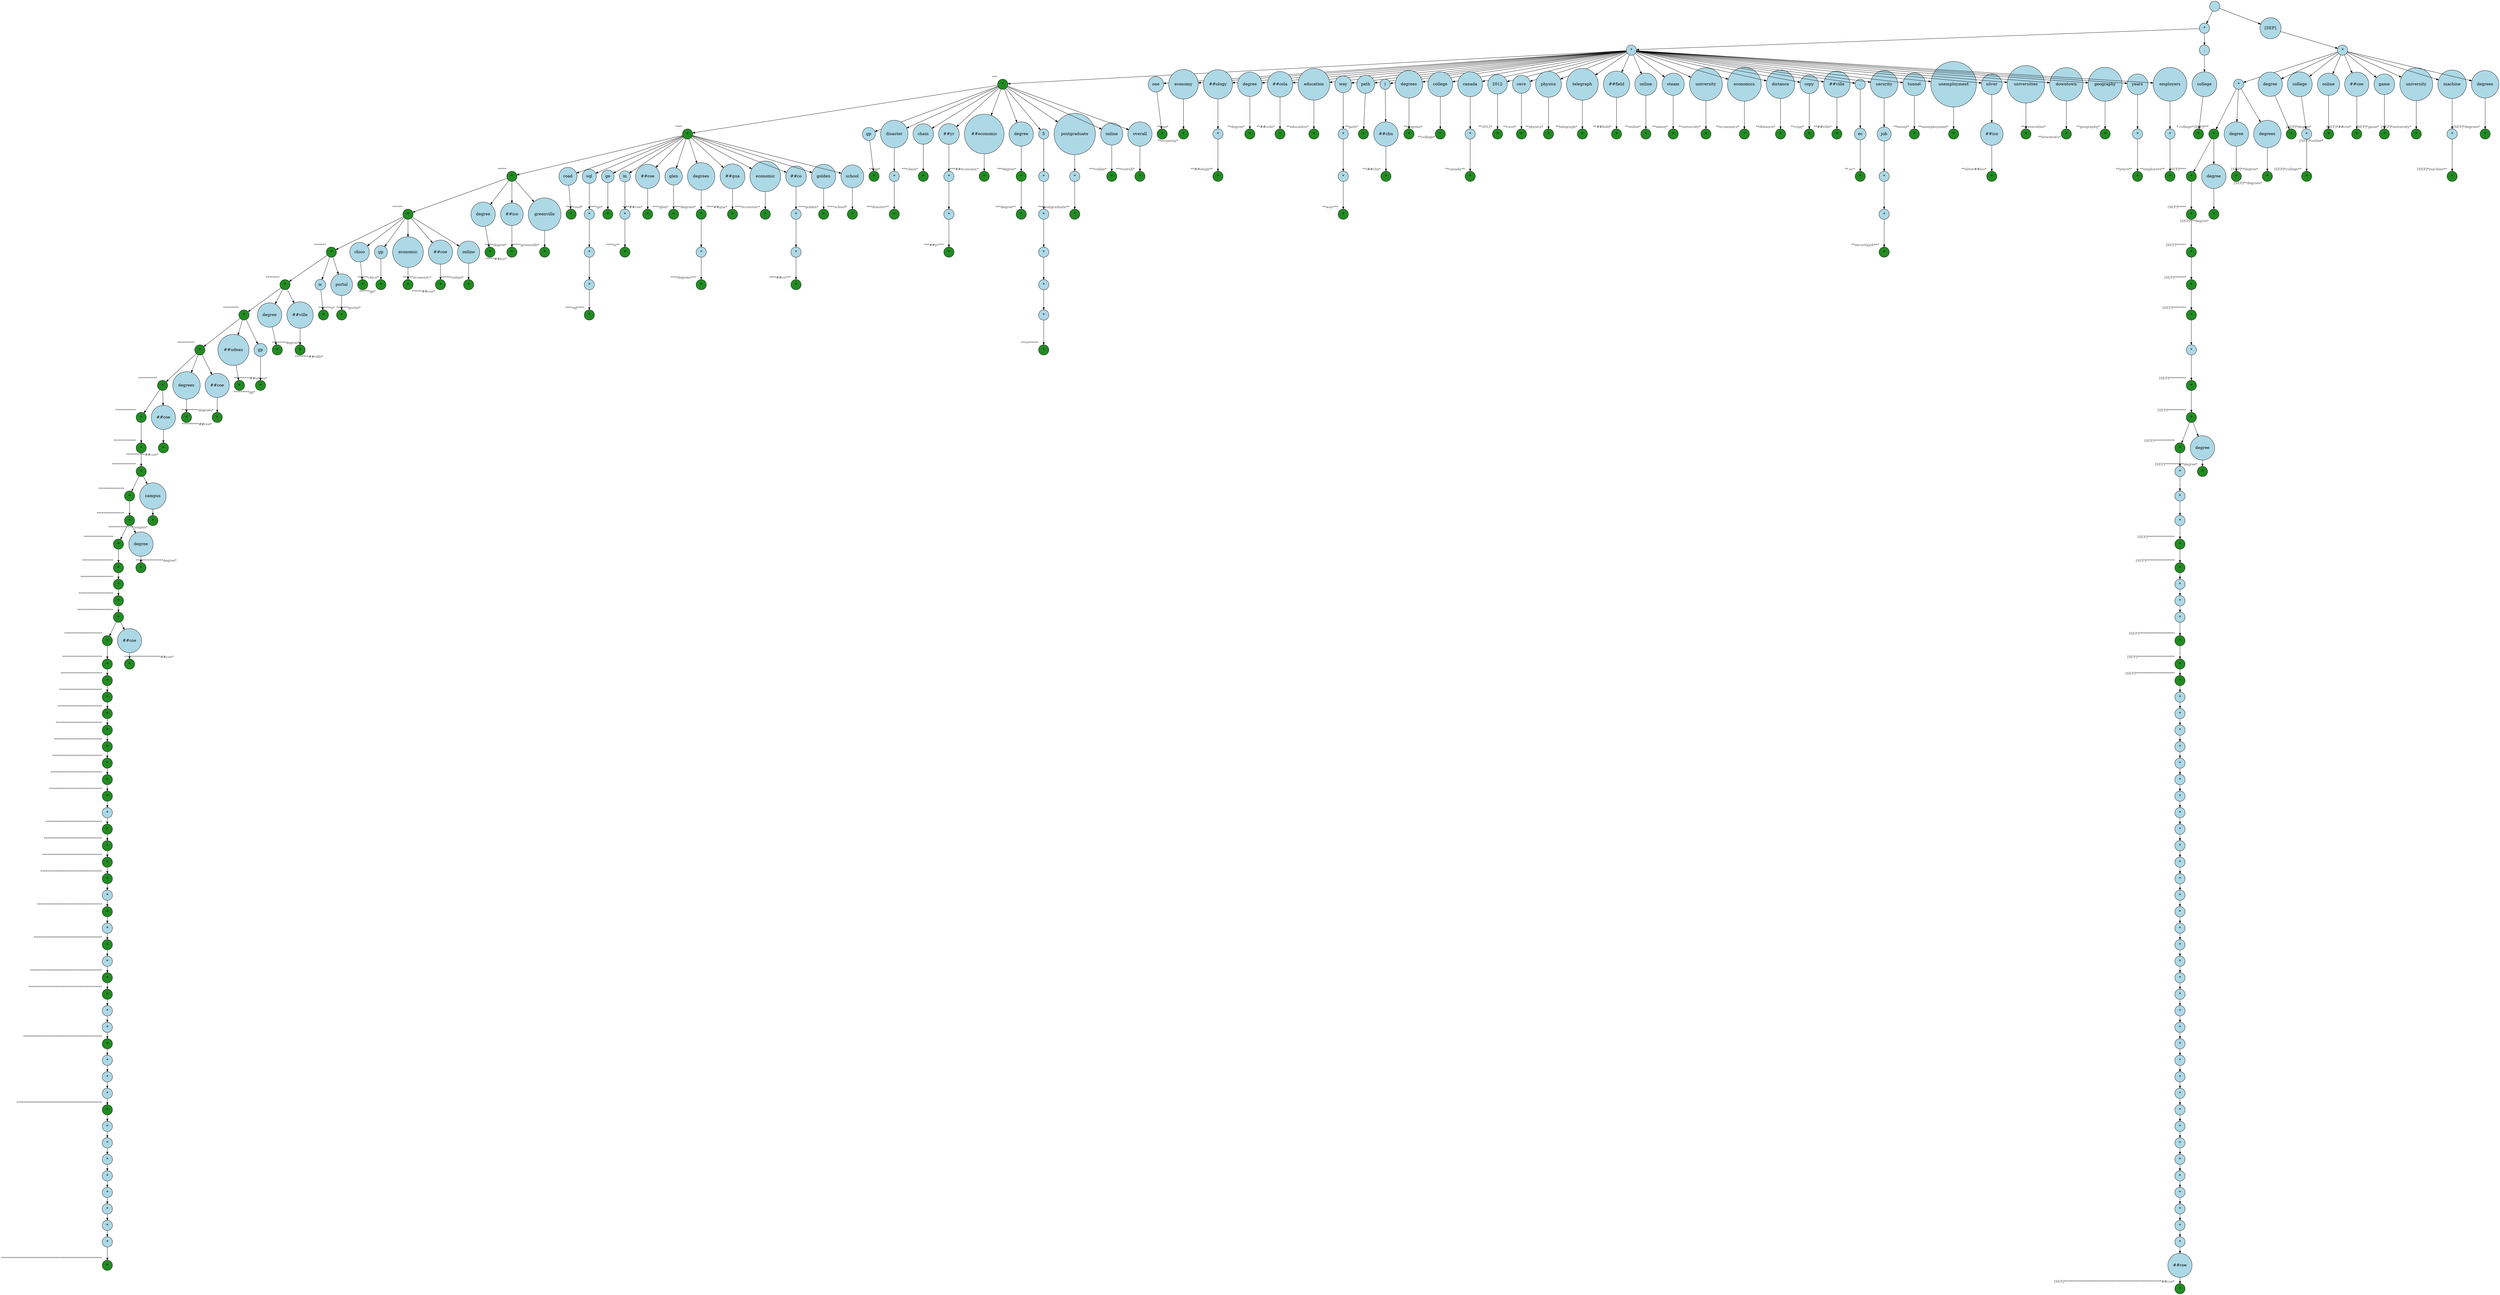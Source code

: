 digraph {
graph [
  nodesep=0.25,
  ranksep=0.3,
  splines=line
];
node [
  style=filled,
  fillcolor=lightblue,
  shape=circle
];
edge [
  arrowsize=0.8,
  color=black
];

94024784723152 [
  label=""
];
94024784762504 [
  label="*"
];
139881494798976 [
  label="*"
];
139881494805504 [
  label="*"
  xlabel=<<FONT COLOR="grey25" POINT-SIZE="12">***</FONT>>
  fillcolor="forestgreen"
  color="black"
];
139881494801184 [
  label="*"
  xlabel=<<FONT COLOR="grey25" POINT-SIZE="12">****</FONT>>
  fillcolor="forestgreen"
  color="black"
];
139886418102384 [
  label="*"
  xlabel=<<FONT COLOR="grey25" POINT-SIZE="12">*****</FONT>>
  fillcolor="forestgreen"
  color="black"
];
139880128942688 [
  label="*"
  xlabel=<<FONT COLOR="grey25" POINT-SIZE="12">******</FONT>>
  fillcolor="forestgreen"
  color="black"
];
139880128939616 [
  label="*"
  xlabel=<<FONT COLOR="grey25" POINT-SIZE="12">*******</FONT>>
  fillcolor="forestgreen"
  color="black"
];
139881863052656 [
  label="*"
  xlabel=<<FONT COLOR="grey25" POINT-SIZE="12">********</FONT>>
  fillcolor="forestgreen"
  color="black"
];
139881863045808 [
  label="*"
  xlabel=<<FONT COLOR="grey25" POINT-SIZE="12">*********</FONT>>
  fillcolor="forestgreen"
  color="black"
];
139881863041840 [
  label="*"
  xlabel=<<FONT COLOR="grey25" POINT-SIZE="12">**********</FONT>>
  fillcolor="forestgreen"
  color="black"
];
139881863038192 [
  label="*"
  xlabel=<<FONT COLOR="grey25" POINT-SIZE="12">***********</FONT>>
  fillcolor="forestgreen"
  color="black"
];
139881863053168 [
  label="*"
  xlabel=<<FONT COLOR="grey25" POINT-SIZE="12">************</FONT>>
  fillcolor="forestgreen"
  color="black"
];
139881863051376 [
  label="*"
  xlabel=<<FONT COLOR="grey25" POINT-SIZE="12">*************</FONT>>
  fillcolor="forestgreen"
  color="black"
];
139881863043696 [
  label="*"
  xlabel=<<FONT COLOR="grey25" POINT-SIZE="12">**************</FONT>>
  fillcolor="forestgreen"
  color="black"
];
139881863050032 [
  label="*"
  xlabel=<<FONT COLOR="grey25" POINT-SIZE="12">***************</FONT>>
  fillcolor="forestgreen"
  color="black"
];
139881863047472 [
  label="*"
  xlabel=<<FONT COLOR="grey25" POINT-SIZE="12">****************</FONT>>
  fillcolor="forestgreen"
  color="black"
];
139881863039984 [
  label="*"
  xlabel=<<FONT COLOR="grey25" POINT-SIZE="12">*****************</FONT>>
  fillcolor="forestgreen"
  color="black"
];
139881863041776 [
  label="*"
  xlabel=<<FONT COLOR="grey25" POINT-SIZE="12">******************</FONT>>
  fillcolor="forestgreen"
  color="black"
];
139881863050736 [
  label="*"
  xlabel=<<FONT COLOR="grey25" POINT-SIZE="12">*******************</FONT>>
  fillcolor="forestgreen"
  color="black"
];
139881863045552 [
  label="*"
  xlabel=<<FONT COLOR="grey25" POINT-SIZE="12">********************</FONT>>
  fillcolor="forestgreen"
  color="black"
];
139881863052592 [
  label="*"
  xlabel=<<FONT COLOR="grey25" POINT-SIZE="12">*********************</FONT>>
  fillcolor="forestgreen"
  color="black"
];
139881863051696 [
  label="*"
  xlabel=<<FONT COLOR="grey25" POINT-SIZE="12">**********************</FONT>>
  fillcolor="forestgreen"
  color="black"
];
139881863406896 [
  label="*"
  xlabel=<<FONT COLOR="grey25" POINT-SIZE="12">***********************</FONT>>
  fillcolor="forestgreen"
  color="black"
];
139881494375568 [
  label="*"
  xlabel=<<FONT COLOR="grey25" POINT-SIZE="12">************************</FONT>>
  fillcolor="forestgreen"
  color="black"
];
139881494371248 [
  label="*"
  xlabel=<<FONT COLOR="grey25" POINT-SIZE="12">*************************</FONT>>
  fillcolor="forestgreen"
  color="black"
];
139881494370528 [
  label="*"
  xlabel=<<FONT COLOR="grey25" POINT-SIZE="12">**************************</FONT>>
  fillcolor="forestgreen"
  color="black"
];
139881494370928 [
  label="*"
  xlabel=<<FONT COLOR="grey25" POINT-SIZE="12">***************************</FONT>>
  fillcolor="forestgreen"
  color="black"
];
139881494378448 [
  label="*"
  xlabel=<<FONT COLOR="grey25" POINT-SIZE="12">****************************</FONT>>
  fillcolor="forestgreen"
  color="black"
];
139881494371168 [
  label="*"
  xlabel=<<FONT COLOR="grey25" POINT-SIZE="12">*****************************</FONT>>
  fillcolor="forestgreen"
  color="black"
];
139881494373488 [
  label="*"
  xlabel=<<FONT COLOR="grey25" POINT-SIZE="12">******************************</FONT>>
  fillcolor="forestgreen"
  color="black"
];
139881494379168 [
  label="*"
  xlabel=<<FONT COLOR="grey25" POINT-SIZE="12">*******************************</FONT>>
  fillcolor="forestgreen"
  color="black"
];
139881494372608 [
  label="*"
];
139881494364288 [
  label="*"
  xlabel=<<FONT COLOR="grey25" POINT-SIZE="12">*********************************</FONT>>
  fillcolor="forestgreen"
  color="black"
];
139881494365408 [
  label="*"
  xlabel=<<FONT COLOR="grey25" POINT-SIZE="12">**********************************</FONT>>
  fillcolor="forestgreen"
  color="black"
];
139881494370768 [
  label="*"
  xlabel=<<FONT COLOR="grey25" POINT-SIZE="12">***********************************</FONT>>
  fillcolor="forestgreen"
  color="black"
];
139881494377888 [
  label="*"
  xlabel=<<FONT COLOR="grey25" POINT-SIZE="12">************************************</FONT>>
  fillcolor="forestgreen"
  color="black"
];
139881494367648 [
  label="*"
];
139881494378608 [
  label="*"
  xlabel=<<FONT COLOR="grey25" POINT-SIZE="12">**************************************</FONT>>
  fillcolor="forestgreen"
  color="black"
];
139881494377168 [
  label="*"
];
139883797610736 [
  label="*"
  xlabel=<<FONT COLOR="grey25" POINT-SIZE="12">****************************************</FONT>>
  fillcolor="forestgreen"
  color="black"
];
139883797611984 [
  label="*"
];
139883797619952 [
  label="*"
  xlabel=<<FONT COLOR="grey25" POINT-SIZE="12">******************************************</FONT>>
  fillcolor="forestgreen"
  color="black"
];
139870490232752 [
  label="*"
  xlabel=<<FONT COLOR="grey25" POINT-SIZE="12">*******************************************</FONT>>
  fillcolor="forestgreen"
  color="black"
];
139870490236976 [
  label="*"
];
139870490243600 [
  label="*"
];
139870490243696 [
  label="*"
  xlabel=<<FONT COLOR="grey25" POINT-SIZE="12">**********************************************</FONT>>
  fillcolor="forestgreen"
  color="black"
];
139870490233808 [
  label="*"
];
139870490232848 [
  label="*"
];
139870490232656 [
  label="*"
];
139870490239088 [
  label="*"
  xlabel=<<FONT COLOR="grey25" POINT-SIZE="12">**************************************************</FONT>>
  fillcolor="forestgreen"
  color="black"
];
139870490233328 [
  label="*"
];
139870490232272 [
  label="*"
];
139870490246384 [
  label="*"
];
139870490231408 [
  label="*"
];
139870490231984 [
  label="*"
];
139883797605248 [
  label="*"
];
139883797609056 [
  label="*"
];
139883797606928 [
  label="*"
];
139883797595728 [
  label="*"
  xlabel=<<FONT COLOR="grey25" POINT-SIZE="12">***********************************************************</FONT>>
  fillcolor="forestgreen"
  color="black"
];
139881494377008 [
  label="##coe"
];
139881494366688 [
  label="*"
  xlabel=<<FONT COLOR="grey25" POINT-SIZE="12">*********************##coe*</FONT>>
  fillcolor="forestgreen"
  color="black"
];
139881863410544 [
  label="degree"
];
139881863398128 [
  label="*"
  xlabel=<<FONT COLOR="grey25" POINT-SIZE="12">****************degree*</FONT>>
  fillcolor="forestgreen"
  color="black"
];
139881863400368 [
  label="campus"
];
139881863412016 [
  label="*"
  xlabel=<<FONT COLOR="grey25" POINT-SIZE="12">**************campus*</FONT>>
  fillcolor="forestgreen"
  color="black"
];
139881863397872 [
  label="##coe"
];
139881863406448 [
  label="*"
  xlabel=<<FONT COLOR="grey25" POINT-SIZE="12">***********##coe*</FONT>>
  fillcolor="forestgreen"
  color="black"
];
139881863400432 [
  label="degrees"
];
139881863408816 [
  label="*"
  xlabel=<<FONT COLOR="grey25" POINT-SIZE="12">**********degrees*</FONT>>
  fillcolor="forestgreen"
  color="black"
];
139881863407984 [
  label="##coe"
];
139881863413424 [
  label="*"
  xlabel=<<FONT COLOR="grey25" POINT-SIZE="12">**********##coe*</FONT>>
  fillcolor="forestgreen"
  color="black"
];
139881863409264 [
  label="##udeau"
];
139881863402608 [
  label="*"
  xlabel=<<FONT COLOR="grey25" POINT-SIZE="12">*********##udeau*</FONT>>
  fillcolor="forestgreen"
  color="black"
];
139881863397552 [
  label="gp"
];
139881863409968 [
  label="*"
  xlabel=<<FONT COLOR="grey25" POINT-SIZE="12">*********gp*</FONT>>
  fillcolor="forestgreen"
  color="black"
];
139881863404528 [
  label="degree"
];
139881863399152 [
  label="*"
  xlabel=<<FONT COLOR="grey25" POINT-SIZE="12">********degree*</FONT>>
  fillcolor="forestgreen"
  color="black"
];
139881863408688 [
  label="##ville"
];
139881863406320 [
  label="*"
  xlabel=<<FONT COLOR="grey25" POINT-SIZE="12">********##ville*</FONT>>
  fillcolor="forestgreen"
  color="black"
];
139881863404336 [
  label="is"
];
139881863410736 [
  label="*"
  xlabel=<<FONT COLOR="grey25" POINT-SIZE="12">*******is*</FONT>>
  fillcolor="forestgreen"
  color="black"
];
139881863398704 [
  label="portal"
];
139881863400496 [
  label="*"
  xlabel=<<FONT COLOR="grey25" POINT-SIZE="12">*******portal*</FONT>>
  fillcolor="forestgreen"
  color="black"
];
139881863400944 [
  label="chico"
];
139881863401904 [
  label="*"
  xlabel=<<FONT COLOR="grey25" POINT-SIZE="12">******chico*</FONT>>
  fillcolor="forestgreen"
  color="black"
];
139881863411440 [
  label="gp"
];
139881863403248 [
  label="*"
  xlabel=<<FONT COLOR="grey25" POINT-SIZE="12">******gp*</FONT>>
  fillcolor="forestgreen"
  color="black"
];
139881863399408 [
  label="economic"
];
139881863406192 [
  label="*"
  xlabel=<<FONT COLOR="grey25" POINT-SIZE="12">******economic*</FONT>>
  fillcolor="forestgreen"
  color="black"
];
139881863398512 [
  label="##coe"
];
139881863412976 [
  label="*"
  xlabel=<<FONT COLOR="grey25" POINT-SIZE="12">******##coe*</FONT>>
  fillcolor="forestgreen"
  color="black"
];
139881863399728 [
  label="online"
];
139881863410288 [
  label="*"
  xlabel=<<FONT COLOR="grey25" POINT-SIZE="12">******online*</FONT>>
  fillcolor="forestgreen"
  color="black"
];
139881863398320 [
  label="degree"
];
139881863407344 [
  label="*"
  xlabel=<<FONT COLOR="grey25" POINT-SIZE="12">*****degree*</FONT>>
  fillcolor="forestgreen"
  color="black"
];
139881863409072 [
  label="##ico"
];
139881863412656 [
  label="*"
  xlabel=<<FONT COLOR="grey25" POINT-SIZE="12">*****##ico*</FONT>>
  fillcolor="forestgreen"
  color="black"
];
139881863404720 [
  label="greenville"
];
139881863404912 [
  label="*"
  xlabel=<<FONT COLOR="grey25" POINT-SIZE="12">*****greenville*</FONT>>
  fillcolor="forestgreen"
  color="black"
];
139881863408368 [
  label="road"
];
139881863401008 [
  label="*"
  xlabel=<<FONT COLOR="grey25" POINT-SIZE="12">****road*</FONT>>
  fillcolor="forestgreen"
  color="black"
];
139881482231728 [
  label="sql"
];
139881863410160 [
  label="*"
];
139881863402416 [
  label="*"
];
139881863407920 [
  label="*"
];
139881863413680 [
  label="*"
  xlabel=<<FONT COLOR="grey25" POINT-SIZE="12">****sql****</FONT>>
  fillcolor="forestgreen"
  color="black"
];
139881482232064 [
  label="ge"
];
139881482234080 [
  label="*"
  xlabel=<<FONT COLOR="grey25" POINT-SIZE="12">****ge*</FONT>>
  fillcolor="forestgreen"
  color="black"
];
139881482234176 [
  label="in"
];
139881482237632 [
  label="*"
];
139881863397680 [
  label="*"
  xlabel=<<FONT COLOR="grey25" POINT-SIZE="12">****in**</FONT>>
  fillcolor="forestgreen"
  color="black"
];
139881863410928 [
  label="##coe"
];
139881863400688 [
  label="*"
  xlabel=<<FONT COLOR="grey25" POINT-SIZE="12">****##coe*</FONT>>
  fillcolor="forestgreen"
  color="black"
];
139881863398256 [
  label="glen"
];
139881863411312 [
  label="*"
  xlabel=<<FONT COLOR="grey25" POINT-SIZE="12">****glen*</FONT>>
  fillcolor="forestgreen"
  color="black"
];
139881863412144 [
  label="degrees"
];
139881862358896 [
  label="*"
  xlabel=<<FONT COLOR="grey25" POINT-SIZE="12">****degrees*</FONT>>
  fillcolor="forestgreen"
  color="black"
];
139881862359472 [
  label="*"
];
139881862351984 [
  label="*"
  xlabel=<<FONT COLOR="grey25" POINT-SIZE="12">****degrees***</FONT>>
  fillcolor="forestgreen"
  color="black"
];
139881862352688 [
  label="##gua"
];
139881862356592 [
  label="*"
  xlabel=<<FONT COLOR="grey25" POINT-SIZE="12">****##gua*</FONT>>
  fillcolor="forestgreen"
  color="black"
];
139881862352816 [
  label="economic"
];
139881862363888 [
  label="*"
  xlabel=<<FONT COLOR="grey25" POINT-SIZE="12">****economic*</FONT>>
  fillcolor="forestgreen"
  color="black"
];
139881862350768 [
  label="##co"
];
139881862350064 [
  label="*"
];
139881862359728 [
  label="*"
];
139881862364336 [
  label="*"
  xlabel=<<FONT COLOR="grey25" POINT-SIZE="12">****##co***</FONT>>
  fillcolor="forestgreen"
  color="black"
];
139881862362608 [
  label="golden"
];
139881862358512 [
  label="*"
  xlabel=<<FONT COLOR="grey25" POINT-SIZE="12">****golden*</FONT>>
  fillcolor="forestgreen"
  color="black"
];
139881862362928 [
  label="school"
];
139881862353840 [
  label="*"
  xlabel=<<FONT COLOR="grey25" POINT-SIZE="12">****school*</FONT>>
  fillcolor="forestgreen"
  color="black"
];
139883814481632 [
  label="gp"
];
139881482226640 [
  label="*"
  xlabel=<<FONT COLOR="grey25" POINT-SIZE="12">***gp*</FONT>>
  fillcolor="forestgreen"
  color="black"
];
139881862364016 [
  label="disaster"
];
139881862362736 [
  label="*"
];
139881862352304 [
  label="*"
  xlabel=<<FONT COLOR="grey25" POINT-SIZE="12">***disaster**</FONT>>
  fillcolor="forestgreen"
  color="black"
];
139881862357872 [
  label="chain"
];
139881862361328 [
  label="*"
  xlabel=<<FONT COLOR="grey25" POINT-SIZE="12">***chain*</FONT>>
  fillcolor="forestgreen"
  color="black"
];
139881482224720 [
  label="##yr"
];
139881862354288 [
  label="*"
];
139881862351024 [
  label="*"
];
139881862350704 [
  label="*"
  xlabel=<<FONT COLOR="grey25" POINT-SIZE="12">***##yr***</FONT>>
  fillcolor="forestgreen"
  color="black"
];
139881862362992 [
  label="##economic"
];
139881862351856 [
  label="*"
  xlabel=<<FONT COLOR="grey25" POINT-SIZE="12">***##economic*</FONT>>
  fillcolor="forestgreen"
  color="black"
];
139881862353008 [
  label="degree"
];
139881862350128 [
  label="*"
  xlabel=<<FONT COLOR="grey25" POINT-SIZE="12">***degree*</FONT>>
  fillcolor="forestgreen"
  color="black"
];
139881862364976 [
  label="*"
  xlabel=<<FONT COLOR="grey25" POINT-SIZE="12">***degree**</FONT>>
  fillcolor="forestgreen"
  color="black"
];
139881482237536 [
  label="5"
];
139881482235520 [
  label="*"
];
139881482234704 [
  label="*"
];
139881482234368 [
  label="*"
];
139881862360112 [
  label="*"
];
139881862356400 [
  label="*"
];
139881862364528 [
  label="*"
  xlabel=<<FONT COLOR="grey25" POINT-SIZE="12">***5******</FONT>>
  fillcolor="forestgreen"
  color="black"
];
139881862356208 [
  label="postgraduate"
];
139881862356336 [
  label="*"
];
139881862354032 [
  label="*"
  xlabel=<<FONT COLOR="grey25" POINT-SIZE="12">***postgraduate**</FONT>>
  fillcolor="forestgreen"
  color="black"
];
139881862356848 [
  label="online"
];
139881862360496 [
  label="*"
  xlabel=<<FONT COLOR="grey25" POINT-SIZE="12">***online*</FONT>>
  fillcolor="forestgreen"
  color="black"
];
139881862359664 [
  label="overall"
];
139881862357104 [
  label="*"
  xlabel=<<FONT COLOR="grey25" POINT-SIZE="12">***overall*</FONT>>
  fillcolor="forestgreen"
  color="black"
];
139881494799120 [
  label="one"
];
139881482237392 [
  label="*"
  xlabel=<<FONT COLOR="grey25" POINT-SIZE="12">**one*</FONT>>
  fillcolor="forestgreen"
  color="black"
];
139881862351664 [
  label="economy"
];
139881862349488 [
  label="*"
  xlabel=<<FONT COLOR="grey25" POINT-SIZE="12">**economy*</FONT>>
  fillcolor="forestgreen"
  color="black"
];
139881862364848 [
  label="##ology"
];
139881862353648 [
  label="*"
];
139881862361968 [
  label="*"
  xlabel=<<FONT COLOR="grey25" POINT-SIZE="12">**##ology**</FONT>>
  fillcolor="forestgreen"
  color="black"
];
139881862359408 [
  label="degree"
];
139881862354864 [
  label="*"
  xlabel=<<FONT COLOR="grey25" POINT-SIZE="12">**degree*</FONT>>
  fillcolor="forestgreen"
  color="black"
];
139881862353968 [
  label="##cola"
];
139881862356080 [
  label="*"
  xlabel=<<FONT COLOR="grey25" POINT-SIZE="12">**##cola*</FONT>>
  fillcolor="forestgreen"
  color="black"
];
139881862349744 [
  label="education"
];
139881862360752 [
  label="*"
  xlabel=<<FONT COLOR="grey25" POINT-SIZE="12">**education*</FONT>>
  fillcolor="forestgreen"
  color="black"
];
139881494594784 [
  label="way"
];
139881494594064 [
  label="*"
];
139881494595888 [
  label="*"
];
139881862357232 [
  label="*"
  xlabel=<<FONT COLOR="grey25" POINT-SIZE="12">**way***</FONT>>
  fillcolor="forestgreen"
  color="black"
];
139881494596128 [
  label="path"
];
139881494598576 [
  label="*"
  xlabel=<<FONT COLOR="grey25" POINT-SIZE="12">**path*</FONT>>
  fillcolor="forestgreen"
  color="black"
];
139881494595984 [
  label=")"
];
139881862364784 [
  label="##chu"
];
139881862359920 [
  label="*"
  xlabel=<<FONT COLOR="grey25" POINT-SIZE="12">**)##chu*</FONT>>
  fillcolor="forestgreen"
  color="black"
];
139881862362352 [
  label="degrees"
];
139881862359536 [
  label="*"
  xlabel=<<FONT COLOR="grey25" POINT-SIZE="12">**degrees*</FONT>>
  fillcolor="forestgreen"
  color="black"
];
139881862353328 [
  label="college"
];
139881862350896 [
  label="*"
  xlabel=<<FONT COLOR="grey25" POINT-SIZE="12">**college*</FONT>>
  fillcolor="forestgreen"
  color="black"
];
139881862355120 [
  label="canada"
];
139881862355056 [
  label="*"
];
139881862355184 [
  label="*"
  xlabel=<<FONT COLOR="grey25" POINT-SIZE="12">**canada**</FONT>>
  fillcolor="forestgreen"
  color="black"
];
139881494603184 [
  label="2012"
];
139881494603616 [
  label="*"
  xlabel=<<FONT COLOR="grey25" POINT-SIZE="12">**2012*</FONT>>
  fillcolor="forestgreen"
  color="black"
];
139881494602080 [
  label="cave"
];
139881494602944 [
  label="*"
  xlabel=<<FONT COLOR="grey25" POINT-SIZE="12">**cave*</FONT>>
  fillcolor="forestgreen"
  color="black"
];
139881862362672 [
  label="physics"
];
139881862360240 [
  label="*"
  xlabel=<<FONT COLOR="grey25" POINT-SIZE="12">**physics*</FONT>>
  fillcolor="forestgreen"
  color="black"
];
139881862355952 [
  label="telegraph"
];
139881862351408 [
  label="*"
  xlabel=<<FONT COLOR="grey25" POINT-SIZE="12">**telegraph*</FONT>>
  fillcolor="forestgreen"
  color="black"
];
139881862363184 [
  label="##field"
];
139881862364720 [
  label="*"
  xlabel=<<FONT COLOR="grey25" POINT-SIZE="12">**##field*</FONT>>
  fillcolor="forestgreen"
  color="black"
];
139881862362416 [
  label="online"
];
139881862354928 [
  label="*"
  xlabel=<<FONT COLOR="grey25" POINT-SIZE="12">**online*</FONT>>
  fillcolor="forestgreen"
  color="black"
];
139881494596704 [
  label="steam"
];
139881862357936 [
  label="*"
  xlabel=<<FONT COLOR="grey25" POINT-SIZE="12">**steam*</FONT>>
  fillcolor="forestgreen"
  color="black"
];
139881862352752 [
  label="university"
];
139877758357744 [
  label="*"
  xlabel=<<FONT COLOR="grey25" POINT-SIZE="12">**university*</FONT>>
  fillcolor="forestgreen"
  color="black"
];
139877758359600 [
  label="economics"
];
139877758359024 [
  label="*"
  xlabel=<<FONT COLOR="grey25" POINT-SIZE="12">**economics*</FONT>>
  fillcolor="forestgreen"
  color="black"
];
139877758356784 [
  label="distance"
];
139877758354928 [
  label="*"
  xlabel=<<FONT COLOR="grey25" POINT-SIZE="12">**distance*</FONT>>
  fillcolor="forestgreen"
  color="black"
];
139881494596608 [
  label="copy"
];
139881494599920 [
  label="*"
  xlabel=<<FONT COLOR="grey25" POINT-SIZE="12">**copy*</FONT>>
  fillcolor="forestgreen"
  color="black"
];
139877758369456 [
  label="##ville"
];
139877758353840 [
  label="*"
  xlabel=<<FONT COLOR="grey25" POINT-SIZE="12">**##ville*</FONT>>
  fillcolor="forestgreen"
  color="black"
];
139881494607120 [
  label="."
];
139881494605584 [
  label="ec"
];
139881494606160 [
  label="*"
  xlabel=<<FONT COLOR="grey25" POINT-SIZE="12">**.ec*</FONT>>
  fillcolor="forestgreen"
  color="black"
];
139877758367984 [
  label="security"
];
139877758366960 [
  label="job"
];
139877758355504 [
  label="*"
];
139877758356592 [
  label="*"
];
139877758367280 [
  label="*"
  xlabel=<<FONT COLOR="grey25" POINT-SIZE="12">**securityjob***</FONT>>
  fillcolor="forestgreen"
  color="black"
];
139877758354160 [
  label="tunnel"
];
139877758357296 [
  label="*"
  xlabel=<<FONT COLOR="grey25" POINT-SIZE="12">**tunnel*</FONT>>
  fillcolor="forestgreen"
  color="black"
];
139877758355184 [
  label="unemployment"
];
139877758367152 [
  label="*"
  xlabel=<<FONT COLOR="grey25" POINT-SIZE="12">**unemployment*</FONT>>
  fillcolor="forestgreen"
  color="black"
];
139877758368560 [
  label="silver"
];
139877758366640 [
  label="##ico"
];
139877758362800 [
  label="*"
  xlabel=<<FONT COLOR="grey25" POINT-SIZE="12">**silver##ico*</FONT>>
  fillcolor="forestgreen"
  color="black"
];
139877758366256 [
  label="universities"
];
139877758358640 [
  label="*"
  xlabel=<<FONT COLOR="grey25" POINT-SIZE="12">**universities*</FONT>>
  fillcolor="forestgreen"
  color="black"
];
139877758355696 [
  label="downtown"
];
139877758360816 [
  label="*"
  xlabel=<<FONT COLOR="grey25" POINT-SIZE="12">**downtown*</FONT>>
  fillcolor="forestgreen"
  color="black"
];
139877758368368 [
  label="geography"
];
139877758361520 [
  label="*"
  xlabel=<<FONT COLOR="grey25" POINT-SIZE="12">**geography*</FONT>>
  fillcolor="forestgreen"
  color="black"
];
139881494605680 [
  label="years"
];
139877758365232 [
  label="*"
];
139877758364656 [
  label="*"
  xlabel=<<FONT COLOR="grey25" POINT-SIZE="12">**years**</FONT>>
  fillcolor="forestgreen"
  color="black"
];
139877758366000 [
  label="employers"
];
139877758358064 [
  label="*"
];
139877758361840 [
  label="*"
  xlabel=<<FONT COLOR="grey25" POINT-SIZE="12">**employers**</FONT>>
  fillcolor="forestgreen"
  color="black"
];
139881494805648 [
  label="."
];
139877758368048 [
  label="college"
];
139877758365616 [
  label="*"
  xlabel=<<FONT COLOR="grey25" POINT-SIZE="12">*.college*</FONT>>
  fillcolor="forestgreen"
  color="black"
];
139881862268080 [
  label="[SEP]"
];
139881494594880 [
  label="*"
];
139881494594832 [
  label="*"
];
139877758367536 [
  label="*"
  xlabel=<<FONT COLOR="grey25" POINT-SIZE="12">[SEP]***</FONT>>
  fillcolor="forestgreen"
  color="black"
];
139877758360368 [
  label="*"
  xlabel=<<FONT COLOR="grey25" POINT-SIZE="12">[SEP]****</FONT>>
  fillcolor="forestgreen"
  color="black"
];
139877758365744 [
  label="*"
  xlabel=<<FONT COLOR="grey25" POINT-SIZE="12">[SEP]*****</FONT>>
  fillcolor="forestgreen"
  color="black"
];
139877758368624 [
  label="*"
  xlabel=<<FONT COLOR="grey25" POINT-SIZE="12">[SEP]******</FONT>>
  fillcolor="forestgreen"
  color="black"
];
139877758362352 [
  label="*"
  xlabel=<<FONT COLOR="grey25" POINT-SIZE="12">[SEP]*******</FONT>>
  fillcolor="forestgreen"
  color="black"
];
139877758358192 [
  label="*"
  xlabel=<<FONT COLOR="grey25" POINT-SIZE="12">[SEP]********</FONT>>
  fillcolor="forestgreen"
  color="black"
];
139877758367600 [
  label="*"
];
139877758365104 [
  label="*"
  xlabel=<<FONT COLOR="grey25" POINT-SIZE="12">[SEP]**********</FONT>>
  fillcolor="forestgreen"
  color="black"
];
139877758363312 [
  label="*"
  xlabel=<<FONT COLOR="grey25" POINT-SIZE="12">[SEP]***********</FONT>>
  fillcolor="forestgreen"
  color="black"
];
139877758355376 [
  label="*"
  xlabel=<<FONT COLOR="grey25" POINT-SIZE="12">[SEP]************</FONT>>
  fillcolor="forestgreen"
  color="black"
];
139877758363824 [
  label="*"
];
139877758357168 [
  label="*"
];
139877758358896 [
  label="*"
];
139877758364144 [
  label="*"
  xlabel=<<FONT COLOR="grey25" POINT-SIZE="12">[SEP]****************</FONT>>
  fillcolor="forestgreen"
  color="black"
];
139877758360432 [
  label="*"
  xlabel=<<FONT COLOR="grey25" POINT-SIZE="12">[SEP]*****************</FONT>>
  fillcolor="forestgreen"
  color="black"
];
139877758362928 [
  label="*"
];
139881494376128 [
  label="*"
];
139881494373008 [
  label="*"
];
139881494370688 [
  label="*"
  xlabel=<<FONT COLOR="grey25" POINT-SIZE="12">[SEP]*********************</FONT>>
  fillcolor="forestgreen"
  color="black"
];
139881494367248 [
  label="*"
  xlabel=<<FONT COLOR="grey25" POINT-SIZE="12">[SEP]**********************</FONT>>
  fillcolor="forestgreen"
  color="black"
];
139881494377088 [
  label="*"
  xlabel=<<FONT COLOR="grey25" POINT-SIZE="12">[SEP]***********************</FONT>>
  fillcolor="forestgreen"
  color="black"
];
139881494365088 [
  label="*"
];
139881494378688 [
  label="*"
];
139881494365008 [
  label="*"
];
139881494373088 [
  label="*"
];
139881494379008 [
  label="*"
];
139881494378848 [
  label="*"
];
139881494374848 [
  label="*"
];
139881494365248 [
  label="*"
];
139881494374528 [
  label="*"
];
139881494368128 [
  label="*"
];
139881494380368 [
  label="*"
];
139870491871056 [
  label="*"
];
139870491871440 [
  label="*"
];
139870491870384 [
  label="*"
];
139870491873648 [
  label="*"
];
139870491872976 [
  label="*"
];
139870491875568 [
  label="*"
];
139870491874992 [
  label="*"
];
139870491875376 [
  label="*"
];
139870491872016 [
  label="*"
];
139870491884016 [
  label="*"
];
139870491871728 [
  label="*"
];
139870491871344 [
  label="*"
];
139870491871536 [
  label="*"
];
139870491873168 [
  label="*"
];
139870491870288 [
  label="*"
];
139870491871152 [
  label="*"
];
139883814251616 [
  label="*"
];
139883814251056 [
  label="*"
];
139883814250048 [
  label="*"
];
139883814240528 [
  label="*"
];
139883814254080 [
  label="*"
];
139883814252960 [
  label="*"
];
139883814251840 [
  label="*"
];
139883814256096 [
  label="##coe"
];
139883814253632 [
  label="*"
  xlabel=<<FONT COLOR="grey25" POINT-SIZE="12">[SEP]*********************************************************##coe*</FONT>>
  fillcolor="forestgreen"
  color="black"
];
139881494763248 [
  label="degree"
];
139881494760368 [
  label="*"
  xlabel=<<FONT COLOR="grey25" POINT-SIZE="12">[SEP]***********degree*</FONT>>
  fillcolor="forestgreen"
  color="black"
];
139881494769200 [
  label="degree"
];
139881494766768 [
  label="*"
  xlabel=<<FONT COLOR="grey25" POINT-SIZE="12">[SEP]***degree*</FONT>>
  fillcolor="forestgreen"
  color="black"
];
139881494766000 [
  label="degree"
];
139881494765808 [
  label="*"
  xlabel=<<FONT COLOR="grey25" POINT-SIZE="12">[SEP]**degree*</FONT>>
  fillcolor="forestgreen"
  color="black"
];
139881494766384 [
  label="degrees"
];
139881494769136 [
  label="*"
  xlabel=<<FONT COLOR="grey25" POINT-SIZE="12">[SEP]**degrees*</FONT>>
  fillcolor="forestgreen"
  color="black"
];
139881494761968 [
  label="degree"
];
139881494762224 [
  label="*"
  xlabel=<<FONT COLOR="grey25" POINT-SIZE="12">[SEP]*degree*</FONT>>
  fillcolor="forestgreen"
  color="black"
];
139881494771120 [
  label="college"
];
139881494768240 [
  label="*"
];
139881494764016 [
  label="*"
  xlabel=<<FONT COLOR="grey25" POINT-SIZE="12">[SEP]*college**</FONT>>
  fillcolor="forestgreen"
  color="black"
];
139881494763696 [
  label="online"
];
139881494763952 [
  label="*"
  xlabel=<<FONT COLOR="grey25" POINT-SIZE="12">[SEP]*online*</FONT>>
  fillcolor="forestgreen"
  color="black"
];
139881494767216 [
  label="##coe"
];
139881494763824 [
  label="*"
  xlabel=<<FONT COLOR="grey25" POINT-SIZE="12">[SEP]*##coe*</FONT>>
  fillcolor="forestgreen"
  color="black"
];
139881494759856 [
  label="game"
];
139881494761136 [
  label="*"
  xlabel=<<FONT COLOR="grey25" POINT-SIZE="12">[SEP]*game*</FONT>>
  fillcolor="forestgreen"
  color="black"
];
139881494761520 [
  label="university"
];
139881494759344 [
  label="*"
  xlabel=<<FONT COLOR="grey25" POINT-SIZE="12">[SEP]*university*</FONT>>
  fillcolor="forestgreen"
  color="black"
];
139881494766640 [
  label="machine"
];
139881494764336 [
  label="*"
];
139881494757680 [
  label="*"
  xlabel=<<FONT COLOR="grey25" POINT-SIZE="12">[SEP]*machine**</FONT>>
  fillcolor="forestgreen"
  color="black"
];
139881494761584 [
  label="degrees"
];
139881494767408 [
  label="*"
  xlabel=<<FONT COLOR="grey25" POINT-SIZE="12">[SEP]*degrees*</FONT>>
  fillcolor="forestgreen"
  color="black"
];
139883797606928 -> 139883797595728 [

];
139883797609056 -> 139883797606928 [

];
139883797605248 -> 139883797609056 [

];
139870490231984 -> 139883797605248 [

];
139870490231408 -> 139870490231984 [

];
139870490246384 -> 139870490231408 [

];
139870490232272 -> 139870490246384 [

];
139870490233328 -> 139870490232272 [

];
139870490239088 -> 139870490233328 [

];
139870490232656 -> 139870490239088 [

];
139870490232848 -> 139870490232656 [

];
139870490233808 -> 139870490232848 [

];
139870490243696 -> 139870490233808 [

];
139870490243600 -> 139870490243696 [

];
139870490236976 -> 139870490243600 [

];
139870490232752 -> 139870490236976 [

];
139883797619952 -> 139870490232752 [

];
139883797611984 -> 139883797619952 [

];
139883797610736 -> 139883797611984 [

];
139881494377168 -> 139883797610736 [

];
139881494378608 -> 139881494377168 [

];
139881494367648 -> 139881494378608 [

];
139881494377888 -> 139881494367648 [

];
139881494370768 -> 139881494377888 [

];
139881494365408 -> 139881494370768 [

];
139881494364288 -> 139881494365408 [

];
139881494372608 -> 139881494364288 [

];
139881494379168 -> 139881494372608 [

];
139881494373488 -> 139881494379168 [

];
139881494371168 -> 139881494373488 [

];
139881494378448 -> 139881494371168 [

];
139881494370928 -> 139881494378448 [

];
139881494370528 -> 139881494370928 [

];
139881494371248 -> 139881494370528 [

];
139881494375568 -> 139881494371248 [

];
139881863406896 -> 139881494375568 [

];
139881863051696 -> 139881863406896 [

];
139881863052592 -> 139881863051696 [

];
139881494377008 -> 139881494366688 [

];
139881863052592 -> 139881494377008 [

];
139881863045552 -> 139881863052592 [

];
139881863050736 -> 139881863045552 [

];
139881863041776 -> 139881863050736 [

];
139881863039984 -> 139881863041776 [

];
139881863047472 -> 139881863039984 [

];
139881863410544 -> 139881863398128 [

];
139881863047472 -> 139881863410544 [

];
139881863050032 -> 139881863047472 [

];
139881863043696 -> 139881863050032 [

];
139881863400368 -> 139881863412016 [

];
139881863043696 -> 139881863400368 [

];
139881863051376 -> 139881863043696 [

];
139881863053168 -> 139881863051376 [

];
139881863038192 -> 139881863053168 [

];
139881863397872 -> 139881863406448 [

];
139881863038192 -> 139881863397872 [

];
139881863041840 -> 139881863038192 [

];
139881863400432 -> 139881863408816 [

];
139881863041840 -> 139881863400432 [

];
139881863407984 -> 139881863413424 [

];
139881863041840 -> 139881863407984 [

];
139881863045808 -> 139881863041840 [

];
139881863409264 -> 139881863402608 [

];
139881863045808 -> 139881863409264 [

];
139881863397552 -> 139881863409968 [

];
139881863045808 -> 139881863397552 [

];
139881863052656 -> 139881863045808 [

];
139881863404528 -> 139881863399152 [

];
139881863052656 -> 139881863404528 [

];
139881863408688 -> 139881863406320 [

];
139881863052656 -> 139881863408688 [

];
139880128939616 -> 139881863052656 [

];
139881863404336 -> 139881863410736 [

];
139880128939616 -> 139881863404336 [

];
139881863398704 -> 139881863400496 [

];
139880128939616 -> 139881863398704 [

];
139880128942688 -> 139880128939616 [

];
139881863400944 -> 139881863401904 [

];
139880128942688 -> 139881863400944 [

];
139881863411440 -> 139881863403248 [

];
139880128942688 -> 139881863411440 [

];
139881863399408 -> 139881863406192 [

];
139880128942688 -> 139881863399408 [

];
139881863398512 -> 139881863412976 [

];
139880128942688 -> 139881863398512 [

];
139881863399728 -> 139881863410288 [

];
139880128942688 -> 139881863399728 [

];
139886418102384 -> 139880128942688 [

];
139881863398320 -> 139881863407344 [

];
139886418102384 -> 139881863398320 [

];
139881863409072 -> 139881863412656 [

];
139886418102384 -> 139881863409072 [

];
139881863404720 -> 139881863404912 [

];
139886418102384 -> 139881863404720 [

];
139881494801184 -> 139886418102384 [

];
139881863408368 -> 139881863401008 [

];
139881494801184 -> 139881863408368 [

];
139881863407920 -> 139881863413680 [

];
139881863402416 -> 139881863407920 [

];
139881863410160 -> 139881863402416 [

];
139881482231728 -> 139881863410160 [

];
139881494801184 -> 139881482231728 [

];
139881482232064 -> 139881482234080 [

];
139881494801184 -> 139881482232064 [

];
139881482237632 -> 139881863397680 [

];
139881482234176 -> 139881482237632 [

];
139881494801184 -> 139881482234176 [

];
139881863410928 -> 139881863400688 [

];
139881494801184 -> 139881863410928 [

];
139881863398256 -> 139881863411312 [

];
139881494801184 -> 139881863398256 [

];
139881862359472 -> 139881862351984 [

];
139881862358896 -> 139881862359472 [

];
139881863412144 -> 139881862358896 [

];
139881494801184 -> 139881863412144 [

];
139881862352688 -> 139881862356592 [

];
139881494801184 -> 139881862352688 [

];
139881862352816 -> 139881862363888 [

];
139881494801184 -> 139881862352816 [

];
139881862359728 -> 139881862364336 [

];
139881862350064 -> 139881862359728 [

];
139881862350768 -> 139881862350064 [

];
139881494801184 -> 139881862350768 [

];
139881862362608 -> 139881862358512 [

];
139881494801184 -> 139881862362608 [

];
139881862362928 -> 139881862353840 [

];
139881494801184 -> 139881862362928 [

];
139881494805504 -> 139881494801184 [

];
139883814481632 -> 139881482226640 [

];
139881494805504 -> 139883814481632 [

];
139881862362736 -> 139881862352304 [

];
139881862364016 -> 139881862362736 [

];
139881494805504 -> 139881862364016 [

];
139881862357872 -> 139881862361328 [

];
139881494805504 -> 139881862357872 [

];
139881862351024 -> 139881862350704 [

];
139881862354288 -> 139881862351024 [

];
139881482224720 -> 139881862354288 [

];
139881494805504 -> 139881482224720 [

];
139881862362992 -> 139881862351856 [

];
139881494805504 -> 139881862362992 [

];
139881862350128 -> 139881862364976 [

];
139881862353008 -> 139881862350128 [

];
139881494805504 -> 139881862353008 [

];
139881862356400 -> 139881862364528 [

];
139881862360112 -> 139881862356400 [

];
139881482234368 -> 139881862360112 [

];
139881482234704 -> 139881482234368 [

];
139881482235520 -> 139881482234704 [

];
139881482237536 -> 139881482235520 [

];
139881494805504 -> 139881482237536 [

];
139881862356336 -> 139881862354032 [

];
139881862356208 -> 139881862356336 [

];
139881494805504 -> 139881862356208 [

];
139881862356848 -> 139881862360496 [

];
139881494805504 -> 139881862356848 [

];
139881862359664 -> 139881862357104 [

];
139881494805504 -> 139881862359664 [

];
139881494798976 -> 139881494805504 [

];
139881494799120 -> 139881482237392 [

];
139881494798976 -> 139881494799120 [

];
139881862351664 -> 139881862349488 [

];
139881494798976 -> 139881862351664 [

];
139881862353648 -> 139881862361968 [

];
139881862364848 -> 139881862353648 [

];
139881494798976 -> 139881862364848 [

];
139881862359408 -> 139881862354864 [

];
139881494798976 -> 139881862359408 [

];
139881862353968 -> 139881862356080 [

];
139881494798976 -> 139881862353968 [

];
139881862349744 -> 139881862360752 [

];
139881494798976 -> 139881862349744 [

];
139881494595888 -> 139881862357232 [

];
139881494594064 -> 139881494595888 [

];
139881494594784 -> 139881494594064 [

];
139881494798976 -> 139881494594784 [

];
139881494596128 -> 139881494598576 [

];
139881494798976 -> 139881494596128 [

];
139881862364784 -> 139881862359920 [

];
139881494595984 -> 139881862364784 [

];
139881494798976 -> 139881494595984 [

];
139881862362352 -> 139881862359536 [

];
139881494798976 -> 139881862362352 [

];
139881862353328 -> 139881862350896 [

];
139881494798976 -> 139881862353328 [

];
139881862355056 -> 139881862355184 [

];
139881862355120 -> 139881862355056 [

];
139881494798976 -> 139881862355120 [

];
139881494603184 -> 139881494603616 [

];
139881494798976 -> 139881494603184 [

];
139881494602080 -> 139881494602944 [

];
139881494798976 -> 139881494602080 [

];
139881862362672 -> 139881862360240 [

];
139881494798976 -> 139881862362672 [

];
139881862355952 -> 139881862351408 [

];
139881494798976 -> 139881862355952 [

];
139881862363184 -> 139881862364720 [

];
139881494798976 -> 139881862363184 [

];
139881862362416 -> 139881862354928 [

];
139881494798976 -> 139881862362416 [

];
139881494596704 -> 139881862357936 [

];
139881494798976 -> 139881494596704 [

];
139881862352752 -> 139877758357744 [

];
139881494798976 -> 139881862352752 [

];
139877758359600 -> 139877758359024 [

];
139881494798976 -> 139877758359600 [

];
139877758356784 -> 139877758354928 [

];
139881494798976 -> 139877758356784 [

];
139881494596608 -> 139881494599920 [

];
139881494798976 -> 139881494596608 [

];
139877758369456 -> 139877758353840 [

];
139881494798976 -> 139877758369456 [

];
139881494605584 -> 139881494606160 [

];
139881494607120 -> 139881494605584 [

];
139881494798976 -> 139881494607120 [

];
139877758356592 -> 139877758367280 [

];
139877758355504 -> 139877758356592 [

];
139877758366960 -> 139877758355504 [

];
139877758367984 -> 139877758366960 [

];
139881494798976 -> 139877758367984 [

];
139877758354160 -> 139877758357296 [

];
139881494798976 -> 139877758354160 [

];
139877758355184 -> 139877758367152 [

];
139881494798976 -> 139877758355184 [

];
139877758366640 -> 139877758362800 [

];
139877758368560 -> 139877758366640 [

];
139881494798976 -> 139877758368560 [

];
139877758366256 -> 139877758358640 [

];
139881494798976 -> 139877758366256 [

];
139877758355696 -> 139877758360816 [

];
139881494798976 -> 139877758355696 [

];
139877758368368 -> 139877758361520 [

];
139881494798976 -> 139877758368368 [

];
139877758365232 -> 139877758364656 [

];
139881494605680 -> 139877758365232 [

];
139881494798976 -> 139881494605680 [

];
139877758358064 -> 139877758361840 [

];
139877758366000 -> 139877758358064 [

];
139881494798976 -> 139877758366000 [

];
94024784762504 -> 139881494798976 [

];
139877758368048 -> 139877758365616 [

];
139881494805648 -> 139877758368048 [

];
94024784762504 -> 139881494805648 [

];
94024784723152 -> 94024784762504 [

];
139883814256096 -> 139883814253632 [

];
139883814251840 -> 139883814256096 [

];
139883814252960 -> 139883814251840 [

];
139883814254080 -> 139883814252960 [

];
139883814240528 -> 139883814254080 [

];
139883814250048 -> 139883814240528 [

];
139883814251056 -> 139883814250048 [

];
139883814251616 -> 139883814251056 [

];
139870491871152 -> 139883814251616 [

];
139870491870288 -> 139870491871152 [

];
139870491873168 -> 139870491870288 [

];
139870491871536 -> 139870491873168 [

];
139870491871344 -> 139870491871536 [

];
139870491871728 -> 139870491871344 [

];
139870491884016 -> 139870491871728 [

];
139870491872016 -> 139870491884016 [

];
139870491875376 -> 139870491872016 [

];
139870491874992 -> 139870491875376 [

];
139870491875568 -> 139870491874992 [

];
139870491872976 -> 139870491875568 [

];
139870491873648 -> 139870491872976 [

];
139870491870384 -> 139870491873648 [

];
139870491871440 -> 139870491870384 [

];
139870491871056 -> 139870491871440 [

];
139881494380368 -> 139870491871056 [

];
139881494368128 -> 139881494380368 [

];
139881494374528 -> 139881494368128 [

];
139881494365248 -> 139881494374528 [

];
139881494374848 -> 139881494365248 [

];
139881494378848 -> 139881494374848 [

];
139881494379008 -> 139881494378848 [

];
139881494373088 -> 139881494379008 [

];
139881494365008 -> 139881494373088 [

];
139881494378688 -> 139881494365008 [

];
139881494365088 -> 139881494378688 [

];
139881494377088 -> 139881494365088 [

];
139881494367248 -> 139881494377088 [

];
139881494370688 -> 139881494367248 [

];
139881494373008 -> 139881494370688 [

];
139881494376128 -> 139881494373008 [

];
139877758362928 -> 139881494376128 [

];
139877758360432 -> 139877758362928 [

];
139877758364144 -> 139877758360432 [

];
139877758358896 -> 139877758364144 [

];
139877758357168 -> 139877758358896 [

];
139877758363824 -> 139877758357168 [

];
139877758355376 -> 139877758363824 [

];
139877758363312 -> 139877758355376 [

];
139881494763248 -> 139881494760368 [

];
139877758363312 -> 139881494763248 [

];
139877758365104 -> 139877758363312 [

];
139877758367600 -> 139877758365104 [

];
139877758358192 -> 139877758367600 [

];
139877758362352 -> 139877758358192 [

];
139877758368624 -> 139877758362352 [

];
139877758365744 -> 139877758368624 [

];
139877758360368 -> 139877758365744 [

];
139877758367536 -> 139877758360368 [

];
139881494769200 -> 139881494766768 [

];
139877758367536 -> 139881494769200 [

];
139881494594832 -> 139877758367536 [

];
139881494766000 -> 139881494765808 [

];
139881494594832 -> 139881494766000 [

];
139881494766384 -> 139881494769136 [

];
139881494594832 -> 139881494766384 [

];
139881494594880 -> 139881494594832 [

];
139881494761968 -> 139881494762224 [

];
139881494594880 -> 139881494761968 [

];
139881494768240 -> 139881494764016 [

];
139881494771120 -> 139881494768240 [

];
139881494594880 -> 139881494771120 [

];
139881494763696 -> 139881494763952 [

];
139881494594880 -> 139881494763696 [

];
139881494767216 -> 139881494763824 [

];
139881494594880 -> 139881494767216 [

];
139881494759856 -> 139881494761136 [

];
139881494594880 -> 139881494759856 [

];
139881494761520 -> 139881494759344 [

];
139881494594880 -> 139881494761520 [

];
139881494764336 -> 139881494757680 [

];
139881494766640 -> 139881494764336 [

];
139881494594880 -> 139881494766640 [

];
139881494761584 -> 139881494767408 [

];
139881494594880 -> 139881494761584 [

];
139881862268080 -> 139881494594880 [

];
94024784723152 -> 139881862268080 [

];
}